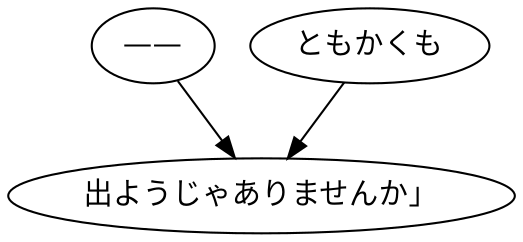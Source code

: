 digraph graph7586 {
	node0 [label="——"];
	node1 [label="ともかくも"];
	node2 [label="出ようじゃありませんか」"];
	node0 -> node2;
	node1 -> node2;
}
